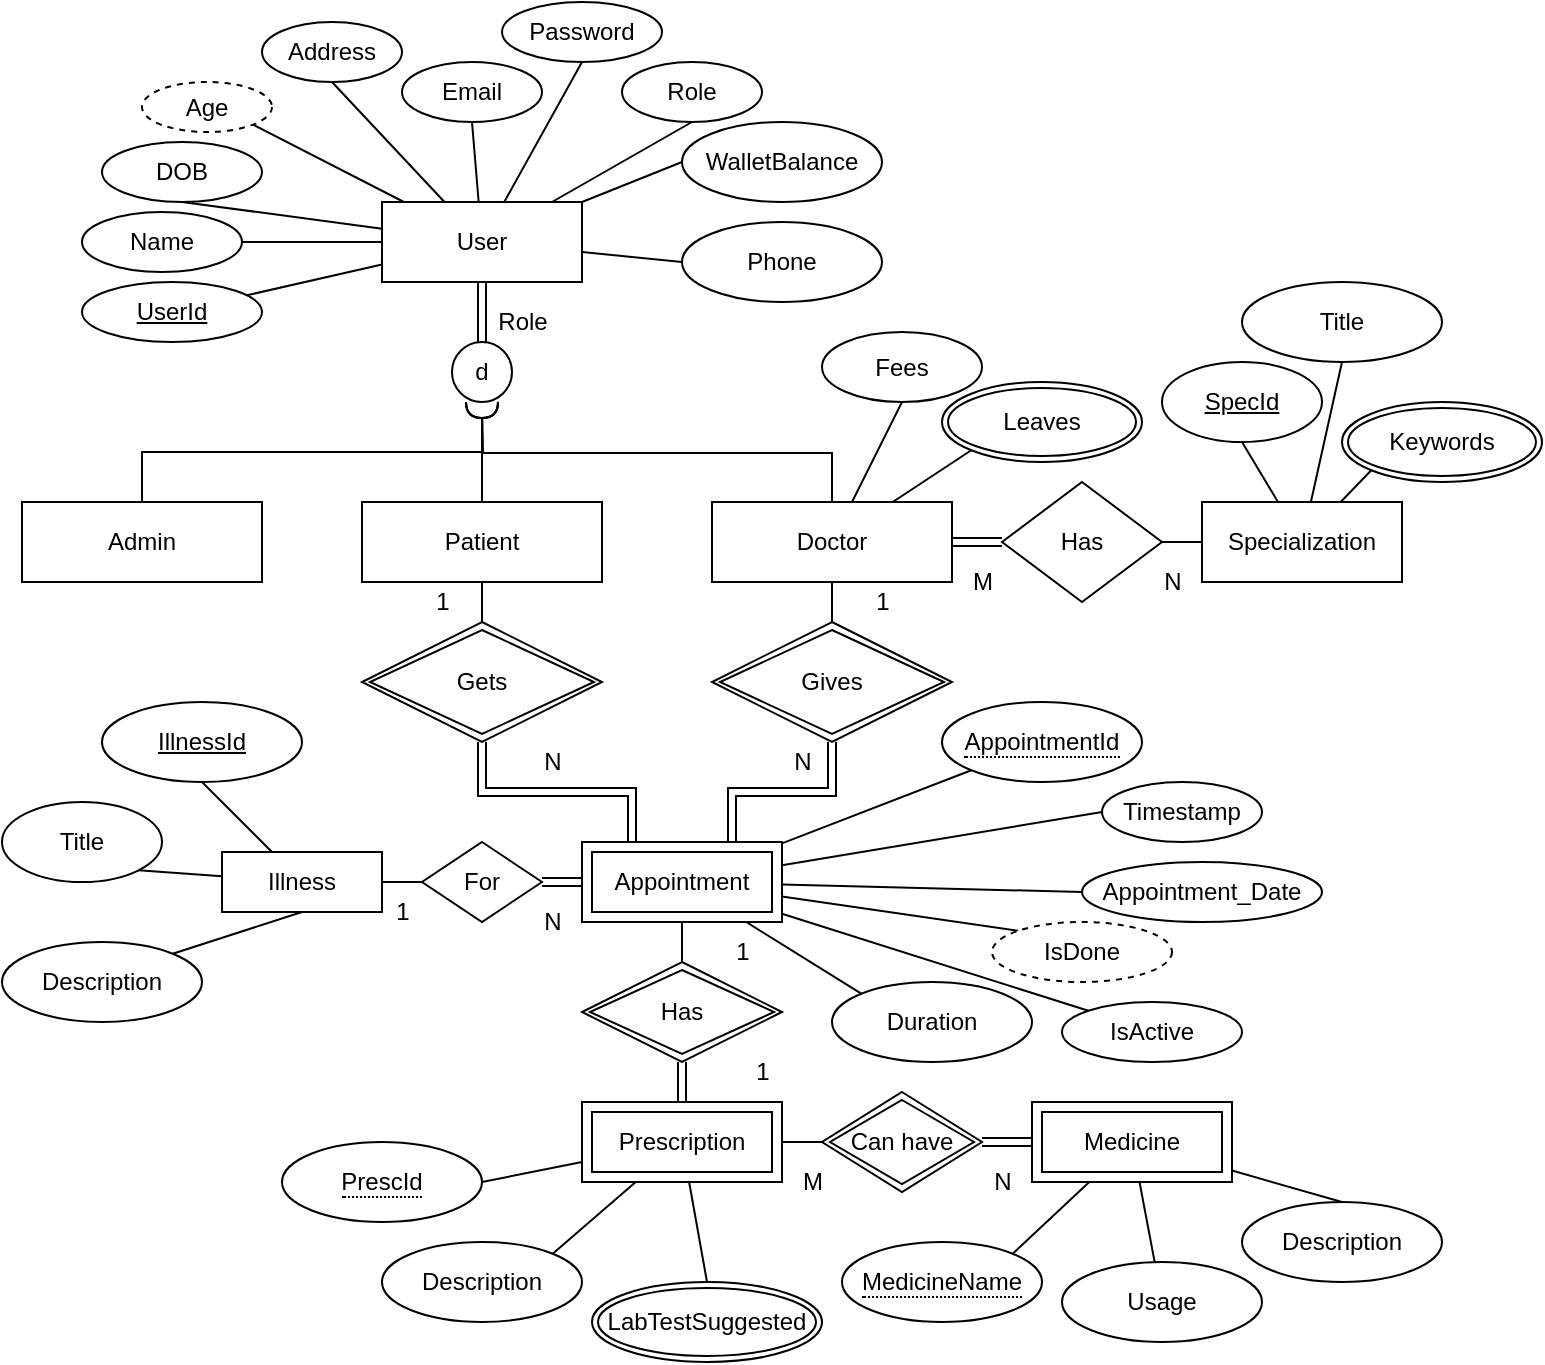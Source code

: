 <mxfile version="13.8.8" type="device"><diagram id="R2lEEEUBdFMjLlhIrx00" name="Page-1"><mxGraphModel dx="782" dy="478" grid="1" gridSize="10" guides="1" tooltips="1" connect="1" arrows="1" fold="1" page="1" pageScale="1" pageWidth="850" pageHeight="1100" math="0" shadow="0" extFonts="Permanent Marker^https://fonts.googleapis.com/css?family=Permanent+Marker"><root><mxCell id="0"/><mxCell id="1" parent="0"/><mxCell id="Ocz4BRwyd9vcATQfmyfG-4" style="edgeStyle=orthogonalEdgeStyle;rounded=0;orthogonalLoop=1;jettySize=auto;html=1;exitX=0.5;exitY=1;exitDx=0;exitDy=0;entryX=0.5;entryY=0;entryDx=0;entryDy=0;endArrow=none;endFill=0;startArrow=halfCircle;startFill=0;shape=link;" parent="1" source="Ocz4BRwyd9vcATQfmyfG-1" target="Ocz4BRwyd9vcATQfmyfG-2" edge="1"><mxGeometry relative="1" as="geometry"/></mxCell><mxCell id="Ocz4BRwyd9vcATQfmyfG-1" value="User" style="rounded=0;arcSize=10;whiteSpace=wrap;html=1;align=center;" parent="1" vertex="1"><mxGeometry x="270" y="110" width="100" height="40" as="geometry"/></mxCell><mxCell id="Ocz4BRwyd9vcATQfmyfG-2" value="d" style="ellipse;whiteSpace=wrap;html=1;aspect=fixed;rounded=0;" parent="1" vertex="1"><mxGeometry x="305" y="180" width="30" height="30" as="geometry"/></mxCell><mxCell id="Ocz4BRwyd9vcATQfmyfG-9" style="edgeStyle=orthogonalEdgeStyle;rounded=0;orthogonalLoop=1;jettySize=auto;html=1;exitX=0.5;exitY=0;exitDx=0;exitDy=0;entryX=0.5;entryY=1;entryDx=0;entryDy=0;endArrow=halfCircle;endFill=0;" parent="1" source="Ocz4BRwyd9vcATQfmyfG-5" target="Ocz4BRwyd9vcATQfmyfG-2" edge="1"><mxGeometry relative="1" as="geometry"/></mxCell><mxCell id="Ocz4BRwyd9vcATQfmyfG-5" value="Patient" style="rounded=0;whiteSpace=wrap;html=1;" parent="1" vertex="1"><mxGeometry x="260" y="260" width="120" height="40" as="geometry"/></mxCell><mxCell id="Ocz4BRwyd9vcATQfmyfG-10" style="edgeStyle=orthogonalEdgeStyle;rounded=0;orthogonalLoop=1;jettySize=auto;html=1;exitX=0.5;exitY=0;exitDx=0;exitDy=0;endArrow=halfCircle;endFill=0;" parent="1" source="Ocz4BRwyd9vcATQfmyfG-6" edge="1"><mxGeometry relative="1" as="geometry"><mxPoint x="320" y="210" as="targetPoint"/></mxGeometry></mxCell><mxCell id="Ocz4BRwyd9vcATQfmyfG-6" value="Doctor" style="rounded=0;whiteSpace=wrap;html=1;" parent="1" vertex="1"><mxGeometry x="435" y="260" width="120" height="40" as="geometry"/></mxCell><mxCell id="Ocz4BRwyd9vcATQfmyfG-8" style="edgeStyle=orthogonalEdgeStyle;rounded=0;orthogonalLoop=1;jettySize=auto;html=1;exitX=0.5;exitY=0;exitDx=0;exitDy=0;entryX=0.5;entryY=1;entryDx=0;entryDy=0;endArrow=halfCircle;endFill=0;" parent="1" source="Ocz4BRwyd9vcATQfmyfG-7" target="Ocz4BRwyd9vcATQfmyfG-2" edge="1"><mxGeometry relative="1" as="geometry"/></mxCell><mxCell id="Ocz4BRwyd9vcATQfmyfG-7" value="Admin" style="rounded=0;whiteSpace=wrap;html=1;" parent="1" vertex="1"><mxGeometry x="90" y="260" width="120" height="40" as="geometry"/></mxCell><mxCell id="Ocz4BRwyd9vcATQfmyfG-17" style="edgeStyle=orthogonalEdgeStyle;rounded=0;orthogonalLoop=1;jettySize=auto;html=1;exitX=0;exitY=0.5;exitDx=0;exitDy=0;entryX=1;entryY=0.5;entryDx=0;entryDy=0;startArrow=none;startFill=0;endArrow=none;endFill=0;shape=link;" parent="1" source="Ocz4BRwyd9vcATQfmyfG-11" target="Ocz4BRwyd9vcATQfmyfG-6" edge="1"><mxGeometry relative="1" as="geometry"/></mxCell><mxCell id="Ocz4BRwyd9vcATQfmyfG-11" value="Has" style="shape=rhombus;perimeter=rhombusPerimeter;whiteSpace=wrap;html=1;align=center;rounded=0;" parent="1" vertex="1"><mxGeometry x="580" y="250" width="80" height="60" as="geometry"/></mxCell><mxCell id="Ocz4BRwyd9vcATQfmyfG-18" style="edgeStyle=orthogonalEdgeStyle;rounded=0;orthogonalLoop=1;jettySize=auto;html=1;exitX=0;exitY=0.5;exitDx=0;exitDy=0;entryX=1;entryY=0.5;entryDx=0;entryDy=0;startArrow=none;startFill=0;endArrow=none;endFill=0;" parent="1" source="Ocz4BRwyd9vcATQfmyfG-13" target="Ocz4BRwyd9vcATQfmyfG-11" edge="1"><mxGeometry relative="1" as="geometry"/></mxCell><mxCell id="Ocz4BRwyd9vcATQfmyfG-13" value="Specialization" style="whiteSpace=wrap;html=1;align=center;rounded=0;" parent="1" vertex="1"><mxGeometry x="680" y="260" width="100" height="40" as="geometry"/></mxCell><mxCell id="Ocz4BRwyd9vcATQfmyfG-33" style="edgeStyle=orthogonalEdgeStyle;rounded=0;orthogonalLoop=1;jettySize=auto;html=1;exitX=0.5;exitY=1;exitDx=0;exitDy=0;entryX=0.5;entryY=0;entryDx=0;entryDy=0;startArrow=none;startFill=0;endArrow=none;endFill=0;" parent="1" source="Ocz4BRwyd9vcATQfmyfG-20" target="Ocz4BRwyd9vcATQfmyfG-32" edge="1"><mxGeometry relative="1" as="geometry"/></mxCell><mxCell id="Ocz4BRwyd9vcATQfmyfG-39" style="edgeStyle=orthogonalEdgeStyle;rounded=0;orthogonalLoop=1;jettySize=auto;html=1;exitX=0;exitY=0.5;exitDx=0;exitDy=0;entryX=1;entryY=0.5;entryDx=0;entryDy=0;startArrow=none;startFill=0;endArrow=none;endFill=0;shape=link;" parent="1" source="Ocz4BRwyd9vcATQfmyfG-20" target="Ocz4BRwyd9vcATQfmyfG-38" edge="1"><mxGeometry relative="1" as="geometry"/></mxCell><mxCell id="Ocz4BRwyd9vcATQfmyfG-20" value="Appointment" style="shape=ext;margin=3;double=1;whiteSpace=wrap;html=1;align=center;rounded=0;" parent="1" vertex="1"><mxGeometry x="370" y="430" width="100" height="40" as="geometry"/></mxCell><mxCell id="Ocz4BRwyd9vcATQfmyfG-25" style="edgeStyle=orthogonalEdgeStyle;rounded=0;orthogonalLoop=1;jettySize=auto;html=1;exitX=0.5;exitY=0;exitDx=0;exitDy=0;startArrow=none;startFill=0;endArrow=none;endFill=0;" parent="1" source="Ocz4BRwyd9vcATQfmyfG-21" target="Ocz4BRwyd9vcATQfmyfG-6" edge="1"><mxGeometry relative="1" as="geometry"/></mxCell><mxCell id="Ocz4BRwyd9vcATQfmyfG-28" style="edgeStyle=orthogonalEdgeStyle;rounded=0;orthogonalLoop=1;jettySize=auto;html=1;exitX=0.5;exitY=1;exitDx=0;exitDy=0;entryX=0.75;entryY=0;entryDx=0;entryDy=0;startArrow=none;startFill=0;endArrow=none;endFill=0;shape=link;" parent="1" source="Ocz4BRwyd9vcATQfmyfG-21" target="Ocz4BRwyd9vcATQfmyfG-20" edge="1"><mxGeometry relative="1" as="geometry"/></mxCell><mxCell id="Ocz4BRwyd9vcATQfmyfG-21" value="Gives" style="shape=rhombus;double=1;perimeter=rhombusPerimeter;whiteSpace=wrap;html=1;align=center;rounded=0;" parent="1" vertex="1"><mxGeometry x="435" y="320" width="120" height="60" as="geometry"/></mxCell><mxCell id="Ocz4BRwyd9vcATQfmyfG-23" style="edgeStyle=orthogonalEdgeStyle;rounded=0;orthogonalLoop=1;jettySize=auto;html=1;exitX=0.5;exitY=0;exitDx=0;exitDy=0;startArrow=none;startFill=0;endArrow=none;endFill=0;" parent="1" source="Ocz4BRwyd9vcATQfmyfG-22" target="Ocz4BRwyd9vcATQfmyfG-5" edge="1"><mxGeometry relative="1" as="geometry"/></mxCell><mxCell id="Ocz4BRwyd9vcATQfmyfG-29" style="edgeStyle=orthogonalEdgeStyle;rounded=0;orthogonalLoop=1;jettySize=auto;html=1;exitX=0.5;exitY=1;exitDx=0;exitDy=0;entryX=0.25;entryY=0;entryDx=0;entryDy=0;startArrow=none;startFill=0;endArrow=none;endFill=0;shape=link;" parent="1" source="Ocz4BRwyd9vcATQfmyfG-22" target="Ocz4BRwyd9vcATQfmyfG-20" edge="1"><mxGeometry relative="1" as="geometry"/></mxCell><mxCell id="Ocz4BRwyd9vcATQfmyfG-22" value="Gets" style="shape=rhombus;double=1;perimeter=rhombusPerimeter;whiteSpace=wrap;html=1;align=center;rounded=0;" parent="1" vertex="1"><mxGeometry x="260" y="320" width="120" height="60" as="geometry"/></mxCell><mxCell id="Ocz4BRwyd9vcATQfmyfG-34" style="edgeStyle=orthogonalEdgeStyle;rounded=0;orthogonalLoop=1;jettySize=auto;html=1;exitX=0.5;exitY=0;exitDx=0;exitDy=0;startArrow=none;startFill=0;endArrow=none;endFill=0;shape=link;" parent="1" source="Ocz4BRwyd9vcATQfmyfG-30" target="Ocz4BRwyd9vcATQfmyfG-32" edge="1"><mxGeometry relative="1" as="geometry"/></mxCell><mxCell id="Ocz4BRwyd9vcATQfmyfG-30" value="Prescription" style="shape=ext;margin=3;double=1;whiteSpace=wrap;html=1;align=center;rounded=0;" parent="1" vertex="1"><mxGeometry x="370" y="560" width="100" height="40" as="geometry"/></mxCell><mxCell id="Ocz4BRwyd9vcATQfmyfG-32" value="Has" style="shape=rhombus;double=1;perimeter=rhombusPerimeter;whiteSpace=wrap;html=1;align=center;rounded=0;" parent="1" vertex="1"><mxGeometry x="370" y="490" width="100" height="50" as="geometry"/></mxCell><mxCell id="Ocz4BRwyd9vcATQfmyfG-40" style="edgeStyle=orthogonalEdgeStyle;rounded=0;orthogonalLoop=1;jettySize=auto;html=1;exitX=1;exitY=0.5;exitDx=0;exitDy=0;startArrow=none;startFill=0;endArrow=none;endFill=0;" parent="1" source="Ocz4BRwyd9vcATQfmyfG-35" target="Ocz4BRwyd9vcATQfmyfG-38" edge="1"><mxGeometry relative="1" as="geometry"/></mxCell><mxCell id="Ocz4BRwyd9vcATQfmyfG-35" value="Illness" style="whiteSpace=wrap;html=1;align=center;rounded=0;" parent="1" vertex="1"><mxGeometry x="190" y="435" width="80" height="30" as="geometry"/></mxCell><mxCell id="Ocz4BRwyd9vcATQfmyfG-38" value="For" style="shape=rhombus;perimeter=rhombusPerimeter;whiteSpace=wrap;html=1;align=center;rounded=0;" parent="1" vertex="1"><mxGeometry x="290" y="430" width="60" height="40" as="geometry"/></mxCell><mxCell id="Ocz4BRwyd9vcATQfmyfG-42" value="" style="rounded=0;orthogonalLoop=1;jettySize=auto;html=1;startArrow=none;startFill=0;endArrow=none;endFill=0;" parent="1" source="Ocz4BRwyd9vcATQfmyfG-41" target="Ocz4BRwyd9vcATQfmyfG-1" edge="1"><mxGeometry relative="1" as="geometry"/></mxCell><mxCell id="Ocz4BRwyd9vcATQfmyfG-41" value="UserId" style="ellipse;whiteSpace=wrap;html=1;align=center;fontStyle=4;rounded=0;" parent="1" vertex="1"><mxGeometry x="120" y="150" width="90" height="30" as="geometry"/></mxCell><mxCell id="Ocz4BRwyd9vcATQfmyfG-45" value="" style="rounded=0;orthogonalLoop=1;jettySize=auto;html=1;startArrow=none;startFill=0;endArrow=none;endFill=0;" parent="1" source="Ocz4BRwyd9vcATQfmyfG-43" target="Ocz4BRwyd9vcATQfmyfG-1" edge="1"><mxGeometry relative="1" as="geometry"/></mxCell><mxCell id="Ocz4BRwyd9vcATQfmyfG-43" value="Name" style="ellipse;whiteSpace=wrap;html=1;align=center;rounded=0;" parent="1" vertex="1"><mxGeometry x="120" y="115" width="80" height="30" as="geometry"/></mxCell><mxCell id="Ocz4BRwyd9vcATQfmyfG-48" style="edgeStyle=none;rounded=0;orthogonalLoop=1;jettySize=auto;html=1;exitX=0.5;exitY=1;exitDx=0;exitDy=0;startArrow=none;startFill=0;endArrow=none;endFill=0;" parent="1" source="Ocz4BRwyd9vcATQfmyfG-46" target="Ocz4BRwyd9vcATQfmyfG-1" edge="1"><mxGeometry relative="1" as="geometry"/></mxCell><mxCell id="Ocz4BRwyd9vcATQfmyfG-46" value="DOB" style="ellipse;whiteSpace=wrap;html=1;align=center;rounded=0;" parent="1" vertex="1"><mxGeometry x="130" y="80" width="80" height="30" as="geometry"/></mxCell><mxCell id="Ocz4BRwyd9vcATQfmyfG-50" style="edgeStyle=none;rounded=0;orthogonalLoop=1;jettySize=auto;html=1;exitX=0.5;exitY=1;exitDx=0;exitDy=0;startArrow=none;startFill=0;endArrow=none;endFill=0;" parent="1" source="Ocz4BRwyd9vcATQfmyfG-49" target="Ocz4BRwyd9vcATQfmyfG-1" edge="1"><mxGeometry relative="1" as="geometry"/></mxCell><mxCell id="Ocz4BRwyd9vcATQfmyfG-49" value="Email" style="ellipse;whiteSpace=wrap;html=1;align=center;rounded=0;" parent="1" vertex="1"><mxGeometry x="280" y="40" width="70" height="30" as="geometry"/></mxCell><mxCell id="Ocz4BRwyd9vcATQfmyfG-53" style="edgeStyle=none;rounded=0;orthogonalLoop=1;jettySize=auto;html=1;exitX=0.5;exitY=1;exitDx=0;exitDy=0;startArrow=none;startFill=0;endArrow=none;endFill=0;" parent="1" source="Ocz4BRwyd9vcATQfmyfG-51" target="Ocz4BRwyd9vcATQfmyfG-1" edge="1"><mxGeometry relative="1" as="geometry"/></mxCell><mxCell id="Ocz4BRwyd9vcATQfmyfG-51" value="Password" style="ellipse;whiteSpace=wrap;html=1;align=center;rounded=0;" parent="1" vertex="1"><mxGeometry x="330" y="10" width="80" height="30" as="geometry"/></mxCell><mxCell id="Ocz4BRwyd9vcATQfmyfG-55" style="edgeStyle=none;rounded=0;orthogonalLoop=1;jettySize=auto;html=1;exitX=0.5;exitY=1;exitDx=0;exitDy=0;startArrow=none;startFill=0;endArrow=none;endFill=0;" parent="1" source="Ocz4BRwyd9vcATQfmyfG-54" target="Ocz4BRwyd9vcATQfmyfG-1" edge="1"><mxGeometry relative="1" as="geometry"/></mxCell><mxCell id="Ocz4BRwyd9vcATQfmyfG-54" value="Role" style="ellipse;whiteSpace=wrap;html=1;align=center;rounded=0;" parent="1" vertex="1"><mxGeometry x="390" y="40" width="70" height="30" as="geometry"/></mxCell><mxCell id="Ocz4BRwyd9vcATQfmyfG-57" style="edgeStyle=none;rounded=0;orthogonalLoop=1;jettySize=auto;html=1;exitX=0;exitY=0.5;exitDx=0;exitDy=0;startArrow=none;startFill=0;endArrow=none;endFill=0;" parent="1" source="Ocz4BRwyd9vcATQfmyfG-56" target="Ocz4BRwyd9vcATQfmyfG-1" edge="1"><mxGeometry relative="1" as="geometry"/></mxCell><mxCell id="Ocz4BRwyd9vcATQfmyfG-56" value="WalletBalance" style="ellipse;whiteSpace=wrap;html=1;align=center;rounded=0;" parent="1" vertex="1"><mxGeometry x="420" y="70" width="100" height="40" as="geometry"/></mxCell><mxCell id="Ocz4BRwyd9vcATQfmyfG-59" style="edgeStyle=none;rounded=0;orthogonalLoop=1;jettySize=auto;html=1;exitX=0;exitY=0.5;exitDx=0;exitDy=0;startArrow=none;startFill=0;endArrow=none;endFill=0;" parent="1" source="Ocz4BRwyd9vcATQfmyfG-58" target="Ocz4BRwyd9vcATQfmyfG-1" edge="1"><mxGeometry relative="1" as="geometry"/></mxCell><mxCell id="Ocz4BRwyd9vcATQfmyfG-58" value="Phone" style="ellipse;whiteSpace=wrap;html=1;align=center;rounded=0;" parent="1" vertex="1"><mxGeometry x="420" y="120" width="100" height="40" as="geometry"/></mxCell><mxCell id="Ocz4BRwyd9vcATQfmyfG-60" value="Role" style="text;html=1;align=center;verticalAlign=middle;resizable=0;points=[];autosize=1;" parent="1" vertex="1"><mxGeometry x="320" y="160" width="40" height="20" as="geometry"/></mxCell><mxCell id="Ocz4BRwyd9vcATQfmyfG-65" style="edgeStyle=none;rounded=0;orthogonalLoop=1;jettySize=auto;html=1;exitX=1;exitY=1;exitDx=0;exitDy=0;startArrow=none;startFill=0;endArrow=none;endFill=0;" parent="1" source="Ocz4BRwyd9vcATQfmyfG-61" target="Ocz4BRwyd9vcATQfmyfG-35" edge="1"><mxGeometry relative="1" as="geometry"/></mxCell><mxCell id="Ocz4BRwyd9vcATQfmyfG-61" value="Title" style="ellipse;whiteSpace=wrap;html=1;align=center;rounded=0;" parent="1" vertex="1"><mxGeometry x="80" y="410" width="80" height="40" as="geometry"/></mxCell><mxCell id="Ocz4BRwyd9vcATQfmyfG-66" style="edgeStyle=none;rounded=0;orthogonalLoop=1;jettySize=auto;html=1;exitX=1;exitY=0;exitDx=0;exitDy=0;entryX=0.5;entryY=1;entryDx=0;entryDy=0;startArrow=none;startFill=0;endArrow=none;endFill=0;" parent="1" source="Ocz4BRwyd9vcATQfmyfG-62" target="Ocz4BRwyd9vcATQfmyfG-35" edge="1"><mxGeometry relative="1" as="geometry"/></mxCell><mxCell id="Ocz4BRwyd9vcATQfmyfG-62" value="Description" style="ellipse;whiteSpace=wrap;html=1;align=center;rounded=0;" parent="1" vertex="1"><mxGeometry x="80" y="480" width="100" height="40" as="geometry"/></mxCell><mxCell id="Ocz4BRwyd9vcATQfmyfG-64" style="edgeStyle=none;rounded=0;orthogonalLoop=1;jettySize=auto;html=1;exitX=0.5;exitY=1;exitDx=0;exitDy=0;startArrow=none;startFill=0;endArrow=none;endFill=0;" parent="1" source="Ocz4BRwyd9vcATQfmyfG-63" target="Ocz4BRwyd9vcATQfmyfG-35" edge="1"><mxGeometry relative="1" as="geometry"/></mxCell><mxCell id="Ocz4BRwyd9vcATQfmyfG-63" value="IllnessId" style="ellipse;whiteSpace=wrap;html=1;align=center;fontStyle=4;rounded=0;" parent="1" vertex="1"><mxGeometry x="130" y="360" width="100" height="40" as="geometry"/></mxCell><mxCell id="Ocz4BRwyd9vcATQfmyfG-68" style="edgeStyle=none;rounded=0;orthogonalLoop=1;jettySize=auto;html=1;exitX=0.5;exitY=1;exitDx=0;exitDy=0;startArrow=none;startFill=0;endArrow=none;endFill=0;" parent="1" source="Ocz4BRwyd9vcATQfmyfG-67" target="Ocz4BRwyd9vcATQfmyfG-6" edge="1"><mxGeometry relative="1" as="geometry"/></mxCell><mxCell id="Ocz4BRwyd9vcATQfmyfG-67" value="Fees" style="ellipse;whiteSpace=wrap;html=1;align=center;rounded=0;" parent="1" vertex="1"><mxGeometry x="490" y="175" width="80" height="35" as="geometry"/></mxCell><mxCell id="Ocz4BRwyd9vcATQfmyfG-70" style="edgeStyle=none;rounded=0;orthogonalLoop=1;jettySize=auto;html=1;exitX=0;exitY=1;exitDx=0;exitDy=0;startArrow=none;startFill=0;endArrow=none;endFill=0;" parent="1" source="Ocz4BRwyd9vcATQfmyfG-69" target="Ocz4BRwyd9vcATQfmyfG-6" edge="1"><mxGeometry relative="1" as="geometry"/></mxCell><mxCell id="Ocz4BRwyd9vcATQfmyfG-69" value="Leaves" style="ellipse;shape=doubleEllipse;margin=3;whiteSpace=wrap;html=1;align=center;rounded=0;" parent="1" vertex="1"><mxGeometry x="550" y="200" width="100" height="40" as="geometry"/></mxCell><mxCell id="Ocz4BRwyd9vcATQfmyfG-75" style="edgeStyle=none;rounded=0;orthogonalLoop=1;jettySize=auto;html=1;exitX=0.5;exitY=1;exitDx=0;exitDy=0;startArrow=none;startFill=0;endArrow=none;endFill=0;" parent="1" source="Ocz4BRwyd9vcATQfmyfG-71" target="Ocz4BRwyd9vcATQfmyfG-13" edge="1"><mxGeometry relative="1" as="geometry"/></mxCell><mxCell id="Ocz4BRwyd9vcATQfmyfG-71" value="SpecId" style="ellipse;whiteSpace=wrap;html=1;align=center;fontStyle=4;rounded=0;" parent="1" vertex="1"><mxGeometry x="660" y="190" width="80" height="40" as="geometry"/></mxCell><mxCell id="Ocz4BRwyd9vcATQfmyfG-74" style="edgeStyle=none;rounded=0;orthogonalLoop=1;jettySize=auto;html=1;exitX=0.5;exitY=1;exitDx=0;exitDy=0;startArrow=none;startFill=0;endArrow=none;endFill=0;" parent="1" source="Ocz4BRwyd9vcATQfmyfG-72" target="Ocz4BRwyd9vcATQfmyfG-13" edge="1"><mxGeometry relative="1" as="geometry"/></mxCell><mxCell id="Ocz4BRwyd9vcATQfmyfG-72" value="Title" style="ellipse;whiteSpace=wrap;html=1;align=center;rounded=0;" parent="1" vertex="1"><mxGeometry x="700" y="150" width="100" height="40" as="geometry"/></mxCell><mxCell id="Ocz4BRwyd9vcATQfmyfG-76" style="edgeStyle=none;rounded=0;orthogonalLoop=1;jettySize=auto;html=1;exitX=0;exitY=1;exitDx=0;exitDy=0;startArrow=none;startFill=0;endArrow=none;endFill=0;" parent="1" source="Ocz4BRwyd9vcATQfmyfG-73" target="Ocz4BRwyd9vcATQfmyfG-13" edge="1"><mxGeometry relative="1" as="geometry"/></mxCell><mxCell id="Ocz4BRwyd9vcATQfmyfG-73" value="Keywords" style="ellipse;shape=doubleEllipse;margin=3;whiteSpace=wrap;html=1;align=center;rounded=0;" parent="1" vertex="1"><mxGeometry x="750" y="210" width="100" height="40" as="geometry"/></mxCell><mxCell id="Ocz4BRwyd9vcATQfmyfG-84" style="edgeStyle=none;rounded=0;orthogonalLoop=1;jettySize=auto;html=1;exitX=0;exitY=1;exitDx=0;exitDy=0;startArrow=none;startFill=0;endArrow=none;endFill=0;" parent="1" source="Ocz4BRwyd9vcATQfmyfG-77" target="Ocz4BRwyd9vcATQfmyfG-20" edge="1"><mxGeometry relative="1" as="geometry"/></mxCell><mxCell id="Ocz4BRwyd9vcATQfmyfG-77" value="&lt;span style=&quot;border-bottom: 1px dotted&quot;&gt;AppointmentId&lt;/span&gt;" style="ellipse;whiteSpace=wrap;html=1;align=center;rounded=0;" parent="1" vertex="1"><mxGeometry x="550" y="360" width="100" height="40" as="geometry"/></mxCell><mxCell id="Ocz4BRwyd9vcATQfmyfG-83" style="edgeStyle=none;rounded=0;orthogonalLoop=1;jettySize=auto;html=1;exitX=0;exitY=0.5;exitDx=0;exitDy=0;startArrow=none;startFill=0;endArrow=none;endFill=0;" parent="1" source="Ocz4BRwyd9vcATQfmyfG-78" target="Ocz4BRwyd9vcATQfmyfG-20" edge="1"><mxGeometry relative="1" as="geometry"/></mxCell><mxCell id="Ocz4BRwyd9vcATQfmyfG-78" value="Timestamp" style="ellipse;whiteSpace=wrap;html=1;align=center;rounded=0;" parent="1" vertex="1"><mxGeometry x="630" y="400" width="80" height="30" as="geometry"/></mxCell><mxCell id="Ocz4BRwyd9vcATQfmyfG-82" style="edgeStyle=none;rounded=0;orthogonalLoop=1;jettySize=auto;html=1;exitX=0;exitY=0.5;exitDx=0;exitDy=0;startArrow=none;startFill=0;endArrow=none;endFill=0;" parent="1" source="Ocz4BRwyd9vcATQfmyfG-79" target="Ocz4BRwyd9vcATQfmyfG-20" edge="1"><mxGeometry relative="1" as="geometry"/></mxCell><mxCell id="Ocz4BRwyd9vcATQfmyfG-79" value="Appointment_Date" style="ellipse;whiteSpace=wrap;html=1;align=center;rounded=0;" parent="1" vertex="1"><mxGeometry x="620" y="440" width="120" height="30" as="geometry"/></mxCell><mxCell id="Ocz4BRwyd9vcATQfmyfG-81" style="edgeStyle=none;rounded=0;orthogonalLoop=1;jettySize=auto;html=1;exitX=0;exitY=0;exitDx=0;exitDy=0;startArrow=none;startFill=0;endArrow=none;endFill=0;" parent="1" source="Ocz4BRwyd9vcATQfmyfG-80" target="Ocz4BRwyd9vcATQfmyfG-20" edge="1"><mxGeometry relative="1" as="geometry"/></mxCell><mxCell id="Ocz4BRwyd9vcATQfmyfG-80" value="Duration" style="ellipse;whiteSpace=wrap;html=1;align=center;rounded=0;" parent="1" vertex="1"><mxGeometry x="495" y="500" width="100" height="40" as="geometry"/></mxCell><mxCell id="Ocz4BRwyd9vcATQfmyfG-96" style="rounded=0;orthogonalLoop=1;jettySize=auto;html=1;exitX=1;exitY=0.5;exitDx=0;exitDy=0;startArrow=none;startFill=0;endArrow=none;endFill=0;" parent="1" source="Ocz4BRwyd9vcATQfmyfG-86" target="Ocz4BRwyd9vcATQfmyfG-30" edge="1"><mxGeometry relative="1" as="geometry"/></mxCell><mxCell id="Ocz4BRwyd9vcATQfmyfG-86" value="&lt;span style=&quot;border-bottom: 1px dotted&quot;&gt;PrescId&lt;/span&gt;" style="ellipse;whiteSpace=wrap;html=1;align=center;rounded=0;" parent="1" vertex="1"><mxGeometry x="220" y="580" width="100" height="40" as="geometry"/></mxCell><mxCell id="Ocz4BRwyd9vcATQfmyfG-97" style="rounded=0;orthogonalLoop=1;jettySize=auto;html=1;exitX=1;exitY=0;exitDx=0;exitDy=0;startArrow=none;startFill=0;endArrow=none;endFill=0;" parent="1" source="Ocz4BRwyd9vcATQfmyfG-87" target="Ocz4BRwyd9vcATQfmyfG-30" edge="1"><mxGeometry relative="1" as="geometry"/></mxCell><mxCell id="Ocz4BRwyd9vcATQfmyfG-87" value="Description" style="ellipse;whiteSpace=wrap;html=1;align=center;rounded=0;" parent="1" vertex="1"><mxGeometry x="270" y="630" width="100" height="40" as="geometry"/></mxCell><mxCell id="Ocz4BRwyd9vcATQfmyfG-89" value="Medicine" style="shape=ext;margin=3;double=1;whiteSpace=wrap;html=1;align=center;rounded=0;" parent="1" vertex="1"><mxGeometry x="595" y="560" width="100" height="40" as="geometry"/></mxCell><mxCell id="Ocz4BRwyd9vcATQfmyfG-92" style="edgeStyle=orthogonalEdgeStyle;rounded=0;orthogonalLoop=1;jettySize=auto;html=1;exitX=0;exitY=0.5;exitDx=0;exitDy=0;startArrow=none;startFill=0;endArrow=none;endFill=0;" parent="1" source="Ocz4BRwyd9vcATQfmyfG-91" target="Ocz4BRwyd9vcATQfmyfG-30" edge="1"><mxGeometry relative="1" as="geometry"/></mxCell><mxCell id="Ocz4BRwyd9vcATQfmyfG-94" style="edgeStyle=orthogonalEdgeStyle;rounded=0;orthogonalLoop=1;jettySize=auto;html=1;exitX=1;exitY=0.5;exitDx=0;exitDy=0;entryX=0;entryY=0.5;entryDx=0;entryDy=0;startArrow=none;startFill=0;endArrow=none;endFill=0;shape=link;" parent="1" source="Ocz4BRwyd9vcATQfmyfG-91" target="Ocz4BRwyd9vcATQfmyfG-89" edge="1"><mxGeometry relative="1" as="geometry"/></mxCell><mxCell id="Ocz4BRwyd9vcATQfmyfG-91" value="Can have" style="shape=rhombus;double=1;perimeter=rhombusPerimeter;whiteSpace=wrap;html=1;align=center;rounded=0;" parent="1" vertex="1"><mxGeometry x="490" y="555" width="80" height="50" as="geometry"/></mxCell><mxCell id="Ocz4BRwyd9vcATQfmyfG-98" style="rounded=0;orthogonalLoop=1;jettySize=auto;html=1;exitX=0.5;exitY=0;exitDx=0;exitDy=0;startArrow=none;startFill=0;endArrow=none;endFill=0;" parent="1" source="Ocz4BRwyd9vcATQfmyfG-95" target="Ocz4BRwyd9vcATQfmyfG-30" edge="1"><mxGeometry relative="1" as="geometry"/></mxCell><mxCell id="Ocz4BRwyd9vcATQfmyfG-95" value="LabTestSuggested" style="ellipse;shape=doubleEllipse;margin=3;whiteSpace=wrap;html=1;align=center;" parent="1" vertex="1"><mxGeometry x="375" y="650" width="115" height="40" as="geometry"/></mxCell><mxCell id="Ocz4BRwyd9vcATQfmyfG-103" value="" style="edgeStyle=none;rounded=0;orthogonalLoop=1;jettySize=auto;html=1;startArrow=none;startFill=0;endArrow=none;endFill=0;" parent="1" source="Ocz4BRwyd9vcATQfmyfG-100" target="Ocz4BRwyd9vcATQfmyfG-89" edge="1"><mxGeometry relative="1" as="geometry"/></mxCell><mxCell id="Ocz4BRwyd9vcATQfmyfG-100" value="Usage" style="ellipse;whiteSpace=wrap;html=1;align=center;rounded=0;" parent="1" vertex="1"><mxGeometry x="610" y="640" width="100" height="40" as="geometry"/></mxCell><mxCell id="Ocz4BRwyd9vcATQfmyfG-102" style="edgeStyle=none;rounded=0;orthogonalLoop=1;jettySize=auto;html=1;exitX=0.5;exitY=0;exitDx=0;exitDy=0;startArrow=none;startFill=0;endArrow=none;endFill=0;" parent="1" source="Ocz4BRwyd9vcATQfmyfG-101" target="Ocz4BRwyd9vcATQfmyfG-89" edge="1"><mxGeometry relative="1" as="geometry"/></mxCell><mxCell id="Ocz4BRwyd9vcATQfmyfG-101" value="Description" style="ellipse;whiteSpace=wrap;html=1;align=center;rounded=0;" parent="1" vertex="1"><mxGeometry x="700" y="610" width="100" height="40" as="geometry"/></mxCell><mxCell id="-v94yPKX_kuKJhQQBNpm-1" value="N" style="text;html=1;resizable=0;autosize=1;align=center;verticalAlign=middle;points=[];fillColor=none;strokeColor=none;rounded=0;" parent="1" vertex="1"><mxGeometry x="345" y="380" width="20" height="20" as="geometry"/></mxCell><mxCell id="-v94yPKX_kuKJhQQBNpm-2" value="1" style="text;html=1;resizable=0;autosize=1;align=center;verticalAlign=middle;points=[];fillColor=none;strokeColor=none;rounded=0;" parent="1" vertex="1"><mxGeometry x="290" y="300" width="20" height="20" as="geometry"/></mxCell><mxCell id="-v94yPKX_kuKJhQQBNpm-3" value="1" style="text;html=1;resizable=0;autosize=1;align=center;verticalAlign=middle;points=[];fillColor=none;strokeColor=none;rounded=0;" parent="1" vertex="1"><mxGeometry x="270" y="455" width="20" height="20" as="geometry"/></mxCell><mxCell id="-v94yPKX_kuKJhQQBNpm-4" value="N" style="text;html=1;resizable=0;autosize=1;align=center;verticalAlign=middle;points=[];fillColor=none;strokeColor=none;rounded=0;" parent="1" vertex="1"><mxGeometry x="345" y="460" width="20" height="20" as="geometry"/></mxCell><mxCell id="-v94yPKX_kuKJhQQBNpm-5" value="1" style="text;html=1;resizable=0;autosize=1;align=center;verticalAlign=middle;points=[];fillColor=none;strokeColor=none;rounded=0;" parent="1" vertex="1"><mxGeometry x="440" y="475" width="20" height="20" as="geometry"/></mxCell><mxCell id="-v94yPKX_kuKJhQQBNpm-6" value="1" style="text;html=1;resizable=0;autosize=1;align=center;verticalAlign=middle;points=[];fillColor=none;strokeColor=none;rounded=0;" parent="1" vertex="1"><mxGeometry x="450" y="535" width="20" height="20" as="geometry"/></mxCell><mxCell id="-v94yPKX_kuKJhQQBNpm-7" value="N&lt;span style=&quot;color: rgba(0 , 0 , 0 , 0) ; font-family: monospace ; font-size: 0px&quot;&gt;%3CmxGraphModel%3E%3Croot%3E%3CmxCell%20id%3D%220%22%2F%3E%3CmxCell%20id%3D%221%22%20parent%3D%220%22%2F%3E%3CmxCell%20id%3D%222%22%20value%3D%221%22%20style%3D%22text%3Bhtml%3D1%3Bresizable%3D0%3Bautosize%3D1%3Balign%3Dcenter%3BverticalAlign%3Dmiddle%3Bpoints%3D%5B%5D%3BfillColor%3Dnone%3BstrokeColor%3Dnone%3Brounded%3D0%3B%22%20vertex%3D%221%22%20parent%3D%221%22%3E%3CmxGeometry%20x%3D%22345%22%20y%3D%22380%22%20width%3D%2220%22%20height%3D%2220%22%20as%3D%22geometry%22%2F%3E%3C%2FmxCell%3E%3C%2Froot%3E%3C%2FmxGraphModel%3E&lt;/span&gt;" style="text;html=1;resizable=0;autosize=1;align=center;verticalAlign=middle;points=[];fillColor=none;strokeColor=none;rounded=0;" parent="1" vertex="1"><mxGeometry x="655" y="290" width="20" height="20" as="geometry"/></mxCell><mxCell id="-v94yPKX_kuKJhQQBNpm-8" value="M" style="text;html=1;resizable=0;autosize=1;align=center;verticalAlign=middle;points=[];fillColor=none;strokeColor=none;rounded=0;" parent="1" vertex="1"><mxGeometry x="555" y="290" width="30" height="20" as="geometry"/></mxCell><mxCell id="-v94yPKX_kuKJhQQBNpm-9" value="N" style="text;html=1;resizable=0;autosize=1;align=center;verticalAlign=middle;points=[];fillColor=none;strokeColor=none;rounded=0;" parent="1" vertex="1"><mxGeometry x="470" y="380" width="20" height="20" as="geometry"/></mxCell><mxCell id="-v94yPKX_kuKJhQQBNpm-10" value="1" style="text;html=1;resizable=0;autosize=1;align=center;verticalAlign=middle;points=[];fillColor=none;strokeColor=none;rounded=0;" parent="1" vertex="1"><mxGeometry x="510" y="300" width="20" height="20" as="geometry"/></mxCell><mxCell id="-v94yPKX_kuKJhQQBNpm-11" value="M" style="text;html=1;resizable=0;autosize=1;align=center;verticalAlign=middle;points=[];fillColor=none;strokeColor=none;rounded=0;" parent="1" vertex="1"><mxGeometry x="470" y="590" width="30" height="20" as="geometry"/></mxCell><mxCell id="-v94yPKX_kuKJhQQBNpm-12" value="N" style="text;html=1;resizable=0;autosize=1;align=center;verticalAlign=middle;points=[];fillColor=none;strokeColor=none;rounded=0;" parent="1" vertex="1"><mxGeometry x="570" y="590" width="20" height="20" as="geometry"/></mxCell><mxCell id="fJgn5LXx16zhLru8UIYy-2" style="rounded=0;orthogonalLoop=1;jettySize=auto;html=1;exitX=1;exitY=1;exitDx=0;exitDy=0;strokeColor=none;endArrow=none;endFill=0;" edge="1" parent="1" source="fJgn5LXx16zhLru8UIYy-1" target="Ocz4BRwyd9vcATQfmyfG-1"><mxGeometry relative="1" as="geometry"/></mxCell><mxCell id="fJgn5LXx16zhLru8UIYy-3" style="edgeStyle=none;rounded=0;orthogonalLoop=1;jettySize=auto;html=1;exitX=1;exitY=1;exitDx=0;exitDy=0;endArrow=none;endFill=0;" edge="1" parent="1" source="fJgn5LXx16zhLru8UIYy-1" target="Ocz4BRwyd9vcATQfmyfG-1"><mxGeometry relative="1" as="geometry"/></mxCell><mxCell id="fJgn5LXx16zhLru8UIYy-1" value="Age" style="ellipse;whiteSpace=wrap;html=1;align=center;dashed=1;" vertex="1" parent="1"><mxGeometry x="150" y="50" width="65" height="25" as="geometry"/></mxCell><mxCell id="fJgn5LXx16zhLru8UIYy-5" style="edgeStyle=none;rounded=0;orthogonalLoop=1;jettySize=auto;html=1;exitX=0.5;exitY=1;exitDx=0;exitDy=0;endArrow=none;endFill=0;" edge="1" parent="1" source="fJgn5LXx16zhLru8UIYy-4" target="Ocz4BRwyd9vcATQfmyfG-1"><mxGeometry relative="1" as="geometry"/></mxCell><mxCell id="fJgn5LXx16zhLru8UIYy-4" value="Address" style="ellipse;whiteSpace=wrap;html=1;align=center;" vertex="1" parent="1"><mxGeometry x="210" y="20" width="70" height="30" as="geometry"/></mxCell><mxCell id="fJgn5LXx16zhLru8UIYy-8" style="edgeStyle=none;rounded=0;orthogonalLoop=1;jettySize=auto;html=1;exitX=1;exitY=0;exitDx=0;exitDy=0;endArrow=none;endFill=0;" edge="1" parent="1" source="fJgn5LXx16zhLru8UIYy-7" target="Ocz4BRwyd9vcATQfmyfG-89"><mxGeometry relative="1" as="geometry"/></mxCell><mxCell id="fJgn5LXx16zhLru8UIYy-7" value="&lt;span style=&quot;border-bottom: 1px dotted&quot;&gt;MedicineName&lt;/span&gt;" style="ellipse;whiteSpace=wrap;html=1;align=center;" vertex="1" parent="1"><mxGeometry x="500" y="630" width="100" height="40" as="geometry"/></mxCell><mxCell id="fJgn5LXx16zhLru8UIYy-10" style="edgeStyle=none;rounded=0;orthogonalLoop=1;jettySize=auto;html=1;exitX=0;exitY=0;exitDx=0;exitDy=0;endArrow=none;endFill=0;" edge="1" parent="1" source="fJgn5LXx16zhLru8UIYy-9" target="Ocz4BRwyd9vcATQfmyfG-20"><mxGeometry relative="1" as="geometry"/></mxCell><mxCell id="fJgn5LXx16zhLru8UIYy-9" value="IsDone" style="ellipse;whiteSpace=wrap;html=1;align=center;dashed=1;" vertex="1" parent="1"><mxGeometry x="575" y="470" width="90" height="30" as="geometry"/></mxCell><mxCell id="fJgn5LXx16zhLru8UIYy-12" style="edgeStyle=none;rounded=0;orthogonalLoop=1;jettySize=auto;html=1;exitX=0;exitY=0;exitDx=0;exitDy=0;endArrow=none;endFill=0;" edge="1" parent="1" source="fJgn5LXx16zhLru8UIYy-11" target="Ocz4BRwyd9vcATQfmyfG-20"><mxGeometry relative="1" as="geometry"/></mxCell><mxCell id="fJgn5LXx16zhLru8UIYy-11" value="IsActive" style="ellipse;whiteSpace=wrap;html=1;align=center;" vertex="1" parent="1"><mxGeometry x="610" y="510" width="90" height="30" as="geometry"/></mxCell><mxCell id="fJgn5LXx16zhLru8UIYy-13" style="edgeStyle=none;rounded=0;orthogonalLoop=1;jettySize=auto;html=1;exitX=0.5;exitY=1;exitDx=0;exitDy=0;endArrow=none;endFill=0;" edge="1" parent="1" source="fJgn5LXx16zhLru8UIYy-11" target="fJgn5LXx16zhLru8UIYy-11"><mxGeometry relative="1" as="geometry"/></mxCell></root></mxGraphModel></diagram></mxfile>